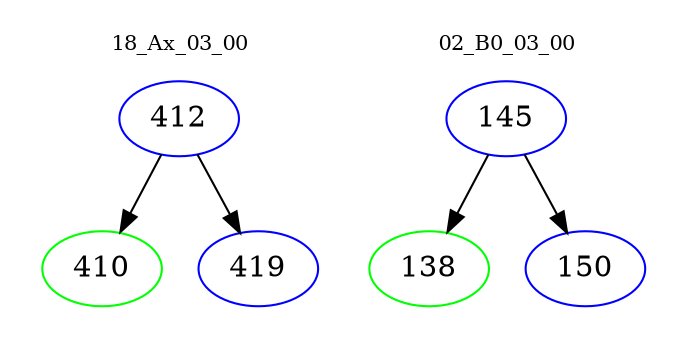 digraph{
subgraph cluster_0 {
color = white
label = "18_Ax_03_00";
fontsize=10;
T0_412 [label="412", color="blue"]
T0_412 -> T0_410 [color="black"]
T0_410 [label="410", color="green"]
T0_412 -> T0_419 [color="black"]
T0_419 [label="419", color="blue"]
}
subgraph cluster_1 {
color = white
label = "02_B0_03_00";
fontsize=10;
T1_145 [label="145", color="blue"]
T1_145 -> T1_138 [color="black"]
T1_138 [label="138", color="green"]
T1_145 -> T1_150 [color="black"]
T1_150 [label="150", color="blue"]
}
}
